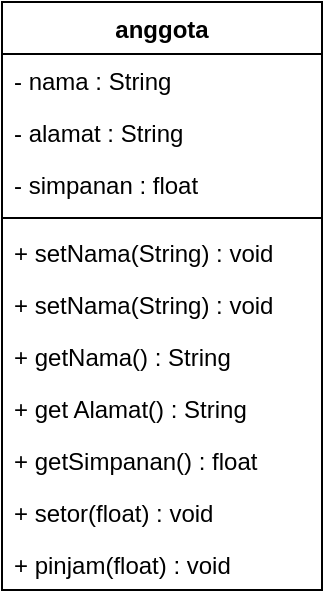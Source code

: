 <mxfile version="20.8.16" type="device" pages="4"><diagram id="yZzp6fk1U-ERs364Xj_G" name="Anggota_Percobaan"><mxGraphModel dx="1036" dy="606" grid="1" gridSize="10" guides="1" tooltips="1" connect="1" arrows="1" fold="1" page="1" pageScale="1" pageWidth="827" pageHeight="1169" math="0" shadow="0"><root><mxCell id="0"/><mxCell id="1" parent="0"/><mxCell id="Nt8EF5S7XCZesW78Mpul-1" value="anggota" style="swimlane;fontStyle=1;align=center;verticalAlign=top;childLayout=stackLayout;horizontal=1;startSize=26;horizontalStack=0;resizeParent=1;resizeParentMax=0;resizeLast=0;collapsible=1;marginBottom=0;" parent="1" vertex="1"><mxGeometry x="290" y="190" width="160" height="294" as="geometry"/></mxCell><mxCell id="Nt8EF5S7XCZesW78Mpul-2" value="- nama : String&#10;" style="text;strokeColor=none;fillColor=none;align=left;verticalAlign=top;spacingLeft=4;spacingRight=4;overflow=hidden;rotatable=0;points=[[0,0.5],[1,0.5]];portConstraint=eastwest;" parent="Nt8EF5S7XCZesW78Mpul-1" vertex="1"><mxGeometry y="26" width="160" height="26" as="geometry"/></mxCell><mxCell id="Nt8EF5S7XCZesW78Mpul-3" value="- alamat : String" style="text;strokeColor=none;fillColor=none;align=left;verticalAlign=top;spacingLeft=4;spacingRight=4;overflow=hidden;rotatable=0;points=[[0,0.5],[1,0.5]];portConstraint=eastwest;" parent="Nt8EF5S7XCZesW78Mpul-1" vertex="1"><mxGeometry y="52" width="160" height="26" as="geometry"/></mxCell><mxCell id="Nt8EF5S7XCZesW78Mpul-10" value="- simpanan : float" style="text;strokeColor=none;fillColor=none;align=left;verticalAlign=top;spacingLeft=4;spacingRight=4;overflow=hidden;rotatable=0;points=[[0,0.5],[1,0.5]];portConstraint=eastwest;" parent="Nt8EF5S7XCZesW78Mpul-1" vertex="1"><mxGeometry y="78" width="160" height="26" as="geometry"/></mxCell><mxCell id="Nt8EF5S7XCZesW78Mpul-4" value="" style="line;strokeWidth=1;fillColor=none;align=left;verticalAlign=middle;spacingTop=-1;spacingLeft=3;spacingRight=3;rotatable=0;labelPosition=right;points=[];portConstraint=eastwest;strokeColor=inherit;" parent="Nt8EF5S7XCZesW78Mpul-1" vertex="1"><mxGeometry y="104" width="160" height="8" as="geometry"/></mxCell><mxCell id="Nt8EF5S7XCZesW78Mpul-5" value="+ setNama(String) : void" style="text;strokeColor=none;fillColor=none;align=left;verticalAlign=top;spacingLeft=4;spacingRight=4;overflow=hidden;rotatable=0;points=[[0,0.5],[1,0.5]];portConstraint=eastwest;" parent="Nt8EF5S7XCZesW78Mpul-1" vertex="1"><mxGeometry y="112" width="160" height="26" as="geometry"/></mxCell><mxCell id="Nt8EF5S7XCZesW78Mpul-11" value="+ setNama(String) : void" style="text;strokeColor=none;fillColor=none;align=left;verticalAlign=top;spacingLeft=4;spacingRight=4;overflow=hidden;rotatable=0;points=[[0,0.5],[1,0.5]];portConstraint=eastwest;" parent="Nt8EF5S7XCZesW78Mpul-1" vertex="1"><mxGeometry y="138" width="160" height="26" as="geometry"/></mxCell><mxCell id="Nt8EF5S7XCZesW78Mpul-6" value="+ getNama() : String" style="text;strokeColor=none;fillColor=none;align=left;verticalAlign=top;spacingLeft=4;spacingRight=4;overflow=hidden;rotatable=0;points=[[0,0.5],[1,0.5]];portConstraint=eastwest;" parent="Nt8EF5S7XCZesW78Mpul-1" vertex="1"><mxGeometry y="164" width="160" height="26" as="geometry"/></mxCell><mxCell id="Nt8EF5S7XCZesW78Mpul-7" value="+ get Alamat() : String" style="text;strokeColor=none;fillColor=none;align=left;verticalAlign=top;spacingLeft=4;spacingRight=4;overflow=hidden;rotatable=0;points=[[0,0.5],[1,0.5]];portConstraint=eastwest;" parent="Nt8EF5S7XCZesW78Mpul-1" vertex="1"><mxGeometry y="190" width="160" height="26" as="geometry"/></mxCell><mxCell id="Nt8EF5S7XCZesW78Mpul-8" value="+ getSimpanan() : float" style="text;strokeColor=none;fillColor=none;align=left;verticalAlign=top;spacingLeft=4;spacingRight=4;overflow=hidden;rotatable=0;points=[[0,0.5],[1,0.5]];portConstraint=eastwest;" parent="Nt8EF5S7XCZesW78Mpul-1" vertex="1"><mxGeometry y="216" width="160" height="26" as="geometry"/></mxCell><mxCell id="Nt8EF5S7XCZesW78Mpul-9" value="+ setor(float) : void" style="text;strokeColor=none;fillColor=none;align=left;verticalAlign=top;spacingLeft=4;spacingRight=4;overflow=hidden;rotatable=0;points=[[0,0.5],[1,0.5]];portConstraint=eastwest;" parent="Nt8EF5S7XCZesW78Mpul-1" vertex="1"><mxGeometry y="242" width="160" height="26" as="geometry"/></mxCell><mxCell id="Nt8EF5S7XCZesW78Mpul-12" value="+ pinjam(float) : void" style="text;strokeColor=none;fillColor=none;align=left;verticalAlign=top;spacingLeft=4;spacingRight=4;overflow=hidden;rotatable=0;points=[[0,0.5],[1,0.5]];portConstraint=eastwest;" parent="Nt8EF5S7XCZesW78Mpul-1" vertex="1"><mxGeometry y="268" width="160" height="26" as="geometry"/></mxCell></root></mxGraphModel></diagram><diagram id="cWuhV_hwtaQlck6VhoFP" name="motor"><mxGraphModel dx="1036" dy="606" grid="1" gridSize="10" guides="1" tooltips="1" connect="1" arrows="1" fold="1" page="1" pageScale="1" pageWidth="827" pageHeight="1169" math="0" shadow="0"><root><mxCell id="0"/><mxCell id="1" parent="0"/><mxCell id="_EcwNNKQx025AeeJs4ay-1" value="motor" style="swimlane;fontStyle=1;align=center;verticalAlign=top;childLayout=stackLayout;horizontal=1;startSize=26;horizontalStack=0;resizeParent=1;resizeParentMax=0;resizeLast=0;collapsible=1;marginBottom=0;" parent="1" vertex="1"><mxGeometry x="290" y="190" width="160" height="216" as="geometry"/></mxCell><mxCell id="_EcwNNKQx025AeeJs4ay-2" value="+ speed: int" style="text;strokeColor=none;fillColor=none;align=left;verticalAlign=top;spacingLeft=4;spacingRight=4;overflow=hidden;rotatable=0;points=[[0,0.5],[1,0.5]];portConstraint=eastwest;" parent="_EcwNNKQx025AeeJs4ay-1" vertex="1"><mxGeometry y="26" width="160" height="26" as="geometry"/></mxCell><mxCell id="_EcwNNKQx025AeeJs4ay-7" value="+ kontakOn: boolean" style="text;strokeColor=none;fillColor=none;align=left;verticalAlign=top;spacingLeft=4;spacingRight=4;overflow=hidden;rotatable=0;points=[[0,0.5],[1,0.5]];portConstraint=eastwest;" parent="_EcwNNKQx025AeeJs4ay-1" vertex="1"><mxGeometry y="52" width="160" height="26" as="geometry"/></mxCell><mxCell id="_EcwNNKQx025AeeJs4ay-3" value="" style="line;strokeWidth=1;fillColor=none;align=left;verticalAlign=middle;spacingTop=-1;spacingLeft=3;spacingRight=3;rotatable=0;labelPosition=right;points=[];portConstraint=eastwest;strokeColor=inherit;" parent="_EcwNNKQx025AeeJs4ay-1" vertex="1"><mxGeometry y="78" width="160" height="8" as="geometry"/></mxCell><mxCell id="_EcwNNKQx025AeeJs4ay-4" value="+ startEngine: void" style="text;strokeColor=none;fillColor=none;align=left;verticalAlign=top;spacingLeft=4;spacingRight=4;overflow=hidden;rotatable=0;points=[[0,0.5],[1,0.5]];portConstraint=eastwest;" parent="_EcwNNKQx025AeeJs4ay-1" vertex="1"><mxGeometry y="86" width="160" height="26" as="geometry"/></mxCell><mxCell id="_EcwNNKQx025AeeJs4ay-8" value="+ turnOffEngine: void" style="text;strokeColor=none;fillColor=none;align=left;verticalAlign=top;spacingLeft=4;spacingRight=4;overflow=hidden;rotatable=0;points=[[0,0.5],[1,0.5]];portConstraint=eastwest;" parent="_EcwNNKQx025AeeJs4ay-1" vertex="1"><mxGeometry y="112" width="160" height="26" as="geometry"/></mxCell><mxCell id="_EcwNNKQx025AeeJs4ay-5" value="+ addSpeed: void" style="text;strokeColor=none;fillColor=none;align=left;verticalAlign=top;spacingLeft=4;spacingRight=4;overflow=hidden;rotatable=0;points=[[0,0.5],[1,0.5]];portConstraint=eastwest;" parent="_EcwNNKQx025AeeJs4ay-1" vertex="1"><mxGeometry y="138" width="160" height="26" as="geometry"/></mxCell><mxCell id="_EcwNNKQx025AeeJs4ay-6" value="+ reduceSpeed: void" style="text;strokeColor=none;fillColor=none;align=left;verticalAlign=top;spacingLeft=4;spacingRight=4;overflow=hidden;rotatable=0;points=[[0,0.5],[1,0.5]];portConstraint=eastwest;" parent="_EcwNNKQx025AeeJs4ay-1" vertex="1"><mxGeometry y="164" width="160" height="26" as="geometry"/></mxCell><mxCell id="_EcwNNKQx025AeeJs4ay-9" value="+ printStatus: void" style="text;strokeColor=none;fillColor=none;align=left;verticalAlign=top;spacingLeft=4;spacingRight=4;overflow=hidden;rotatable=0;points=[[0,0.5],[1,0.5]];portConstraint=eastwest;" parent="_EcwNNKQx025AeeJs4ay-1" vertex="1"><mxGeometry y="190" width="160" height="26" as="geometry"/></mxCell></root></mxGraphModel></diagram><diagram name="Page-1" id="tLo6A3iqlOaDVF9D1M8X"><mxGraphModel dx="1036" dy="606" grid="1" gridSize="10" guides="1" tooltips="1" connect="1" arrows="1" fold="1" page="1" pageScale="1" pageWidth="827" pageHeight="1169" math="0" shadow="0"><root><mxCell id="0"/><mxCell id="1" parent="0"/><mxCell id="4NgrrxOVwoMEpDKxL65K-1" value="persegi" style="swimlane;fontStyle=1;align=center;verticalAlign=top;childLayout=stackLayout;horizontal=1;startSize=26;horizontalStack=0;resizeParent=1;resizeParentMax=0;resizeLast=0;collapsible=1;marginBottom=0;" parent="1" vertex="1"><mxGeometry x="290" y="190" width="160" height="138" as="geometry"/></mxCell><mxCell id="4NgrrxOVwoMEpDKxL65K-2" value="+ sisi: int" style="text;strokeColor=none;fillColor=none;align=left;verticalAlign=top;spacingLeft=4;spacingRight=4;overflow=hidden;rotatable=0;points=[[0,0.5],[1,0.5]];portConstraint=eastwest;" parent="4NgrrxOVwoMEpDKxL65K-1" vertex="1"><mxGeometry y="26" width="160" height="26" as="geometry"/></mxCell><mxCell id="4NgrrxOVwoMEpDKxL65K-3" value="" style="line;strokeWidth=1;fillColor=none;align=left;verticalAlign=middle;spacingTop=-1;spacingLeft=3;spacingRight=3;rotatable=0;labelPosition=right;points=[];portConstraint=eastwest;strokeColor=inherit;" parent="4NgrrxOVwoMEpDKxL65K-1" vertex="1"><mxGeometry y="52" width="160" height="8" as="geometry"/></mxCell><mxCell id="4NgrrxOVwoMEpDKxL65K-4" value="+ showSisiPersegi: void" style="text;strokeColor=none;fillColor=none;align=left;verticalAlign=top;spacingLeft=4;spacingRight=4;overflow=hidden;rotatable=0;points=[[0,0.5],[1,0.5]];portConstraint=eastwest;" parent="4NgrrxOVwoMEpDKxL65K-1" vertex="1"><mxGeometry y="60" width="160" height="26" as="geometry"/></mxCell><mxCell id="4NgrrxOVwoMEpDKxL65K-6" value="+ luasPersegi: int" style="text;strokeColor=none;fillColor=none;align=left;verticalAlign=top;spacingLeft=4;spacingRight=4;overflow=hidden;rotatable=0;points=[[0,0.5],[1,0.5]];portConstraint=eastwest;" parent="4NgrrxOVwoMEpDKxL65K-1" vertex="1"><mxGeometry y="86" width="160" height="26" as="geometry"/></mxCell><mxCell id="4NgrrxOVwoMEpDKxL65K-5" value="+ kelilingPersegi: int" style="text;strokeColor=none;fillColor=none;align=left;verticalAlign=top;spacingLeft=4;spacingRight=4;overflow=hidden;rotatable=0;points=[[0,0.5],[1,0.5]];portConstraint=eastwest;" parent="4NgrrxOVwoMEpDKxL65K-1" vertex="1"><mxGeometry y="112" width="160" height="26" as="geometry"/></mxCell></root></mxGraphModel></diagram><diagram id="siEhCeXLh1B0xADAP3L7" name="Anggota_Tugas"><mxGraphModel dx="1036" dy="606" grid="1" gridSize="10" guides="1" tooltips="1" connect="1" arrows="1" fold="1" page="1" pageScale="1" pageWidth="827" pageHeight="1169" math="0" shadow="0"><root><mxCell id="0"/><mxCell id="1" parent="0"/><mxCell id="VjXtosIwienyK9jqvsHa-1" value="anggota" style="swimlane;fontStyle=1;align=center;verticalAlign=top;childLayout=stackLayout;horizontal=1;startSize=26;horizontalStack=0;resizeParent=1;resizeParentMax=0;resizeLast=0;collapsible=1;marginBottom=0;" vertex="1" parent="1"><mxGeometry x="290" y="190" width="360" height="320" as="geometry"/></mxCell><mxCell id="VjXtosIwienyK9jqvsHa-2" value="- nama : String&#10;" style="text;strokeColor=none;fillColor=none;align=left;verticalAlign=top;spacingLeft=4;spacingRight=4;overflow=hidden;rotatable=0;points=[[0,0.5],[1,0.5]];portConstraint=eastwest;" vertex="1" parent="VjXtosIwienyK9jqvsHa-1"><mxGeometry y="26" width="360" height="26" as="geometry"/></mxCell><mxCell id="VjXtosIwienyK9jqvsHa-13" value="- noKtp : int" style="text;strokeColor=none;fillColor=none;align=left;verticalAlign=top;spacingLeft=4;spacingRight=4;overflow=hidden;rotatable=0;points=[[0,0.5],[1,0.5]];portConstraint=eastwest;" vertex="1" parent="VjXtosIwienyK9jqvsHa-1"><mxGeometry y="52" width="360" height="26" as="geometry"/></mxCell><mxCell id="VjXtosIwienyK9jqvsHa-3" value="- limitPeminjaman : int" style="text;strokeColor=none;fillColor=none;align=left;verticalAlign=top;spacingLeft=4;spacingRight=4;overflow=hidden;rotatable=0;points=[[0,0.5],[1,0.5]];portConstraint=eastwest;" vertex="1" parent="VjXtosIwienyK9jqvsHa-1"><mxGeometry y="78" width="360" height="26" as="geometry"/></mxCell><mxCell id="VjXtosIwienyK9jqvsHa-14" value="- jmlPeminjaman : int" style="text;strokeColor=none;fillColor=none;align=left;verticalAlign=top;spacingLeft=4;spacingRight=4;overflow=hidden;rotatable=0;points=[[0,0.5],[1,0.5]];portConstraint=eastwest;" vertex="1" parent="VjXtosIwienyK9jqvsHa-1"><mxGeometry y="104" width="360" height="26" as="geometry"/></mxCell><mxCell id="VjXtosIwienyK9jqvsHa-5" value="" style="line;strokeWidth=1;fillColor=none;align=left;verticalAlign=middle;spacingTop=-1;spacingLeft=3;spacingRight=3;rotatable=0;labelPosition=right;points=[];portConstraint=eastwest;strokeColor=inherit;" vertex="1" parent="VjXtosIwienyK9jqvsHa-1"><mxGeometry y="130" width="360" height="8" as="geometry"/></mxCell><mxCell id="VjXtosIwienyK9jqvsHa-6" value="+ getNama(String) : String" style="text;strokeColor=none;fillColor=none;align=left;verticalAlign=top;spacingLeft=4;spacingRight=4;overflow=hidden;rotatable=0;points=[[0,0.5],[1,0.5]];portConstraint=eastwest;" vertex="1" parent="VjXtosIwienyK9jqvsHa-1"><mxGeometry y="138" width="360" height="26" as="geometry"/></mxCell><mxCell id="VjXtosIwienyK9jqvsHa-7" value="+ setNama(String) : void" style="text;strokeColor=none;fillColor=none;align=left;verticalAlign=top;spacingLeft=4;spacingRight=4;overflow=hidden;rotatable=0;points=[[0,0.5],[1,0.5]];portConstraint=eastwest;" vertex="1" parent="VjXtosIwienyK9jqvsHa-1"><mxGeometry y="164" width="360" height="26" as="geometry"/></mxCell><mxCell id="VjXtosIwienyK9jqvsHa-8" value="+ getLimitPeminjaman() : int" style="text;strokeColor=none;fillColor=none;align=left;verticalAlign=top;spacingLeft=4;spacingRight=4;overflow=hidden;rotatable=0;points=[[0,0.5],[1,0.5]];portConstraint=eastwest;" vertex="1" parent="VjXtosIwienyK9jqvsHa-1"><mxGeometry y="190" width="360" height="26" as="geometry"/></mxCell><mxCell id="VjXtosIwienyK9jqvsHa-15" value="+ setLimitPeminjaman(limitPeminjamaan : int) : void" style="text;strokeColor=none;fillColor=none;align=left;verticalAlign=top;spacingLeft=4;spacingRight=4;overflow=hidden;rotatable=0;points=[[0,0.5],[1,0.5]];portConstraint=eastwest;" vertex="1" parent="VjXtosIwienyK9jqvsHa-1"><mxGeometry y="216" width="360" height="26" as="geometry"/></mxCell><mxCell id="VjXtosIwienyK9jqvsHa-16" value="+ getJumlahPeminjaman() : int" style="text;strokeColor=none;fillColor=none;align=left;verticalAlign=top;spacingLeft=4;spacingRight=4;overflow=hidden;rotatable=0;points=[[0,0.5],[1,0.5]];portConstraint=eastwest;" vertex="1" parent="VjXtosIwienyK9jqvsHa-1"><mxGeometry y="242" width="360" height="26" as="geometry"/></mxCell><mxCell id="VjXtosIwienyK9jqvsHa-17" value="+ pinjam(jmlPeminjaman : int) : void" style="text;strokeColor=none;fillColor=none;align=left;verticalAlign=top;spacingLeft=4;spacingRight=4;overflow=hidden;rotatable=0;points=[[0,0.5],[1,0.5]];portConstraint=eastwest;" vertex="1" parent="VjXtosIwienyK9jqvsHa-1"><mxGeometry y="268" width="360" height="26" as="geometry"/></mxCell><mxCell id="VjXtosIwienyK9jqvsHa-18" value="+ angsur(angsur : int) : void" style="text;strokeColor=none;fillColor=none;align=left;verticalAlign=top;spacingLeft=4;spacingRight=4;overflow=hidden;rotatable=0;points=[[0,0.5],[1,0.5]];portConstraint=eastwest;" vertex="1" parent="VjXtosIwienyK9jqvsHa-1"><mxGeometry y="294" width="360" height="26" as="geometry"/></mxCell></root></mxGraphModel></diagram></mxfile>